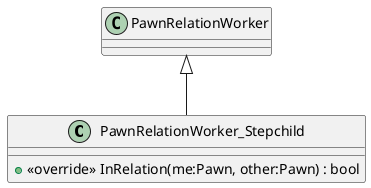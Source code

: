 @startuml
class PawnRelationWorker_Stepchild {
    + <<override>> InRelation(me:Pawn, other:Pawn) : bool
}
PawnRelationWorker <|-- PawnRelationWorker_Stepchild
@enduml
